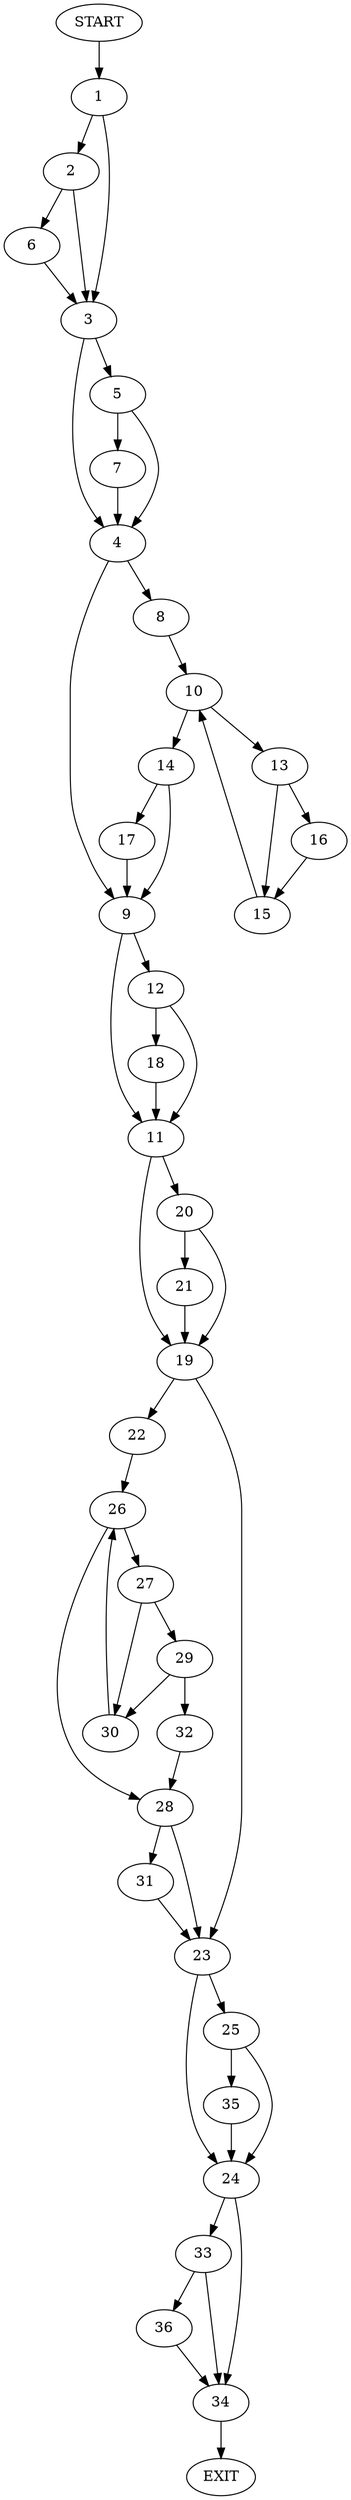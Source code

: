 digraph {
0 [label="START"]
37 [label="EXIT"]
0 -> 1
1 -> 2
1 -> 3
3 -> 4
3 -> 5
2 -> 6
2 -> 3
6 -> 3
5 -> 7
5 -> 4
4 -> 8
4 -> 9
7 -> 4
8 -> 10
9 -> 11
9 -> 12
10 -> 13
10 -> 14
13 -> 15
13 -> 16
14 -> 17
14 -> 9
16 -> 15
15 -> 10
17 -> 9
12 -> 18
12 -> 11
11 -> 19
11 -> 20
18 -> 11
20 -> 21
20 -> 19
19 -> 22
19 -> 23
21 -> 19
23 -> 24
23 -> 25
22 -> 26
26 -> 27
26 -> 28
27 -> 29
27 -> 30
28 -> 31
28 -> 23
30 -> 26
29 -> 32
29 -> 30
32 -> 28
31 -> 23
24 -> 33
24 -> 34
25 -> 24
25 -> 35
35 -> 24
33 -> 36
33 -> 34
34 -> 37
36 -> 34
}
